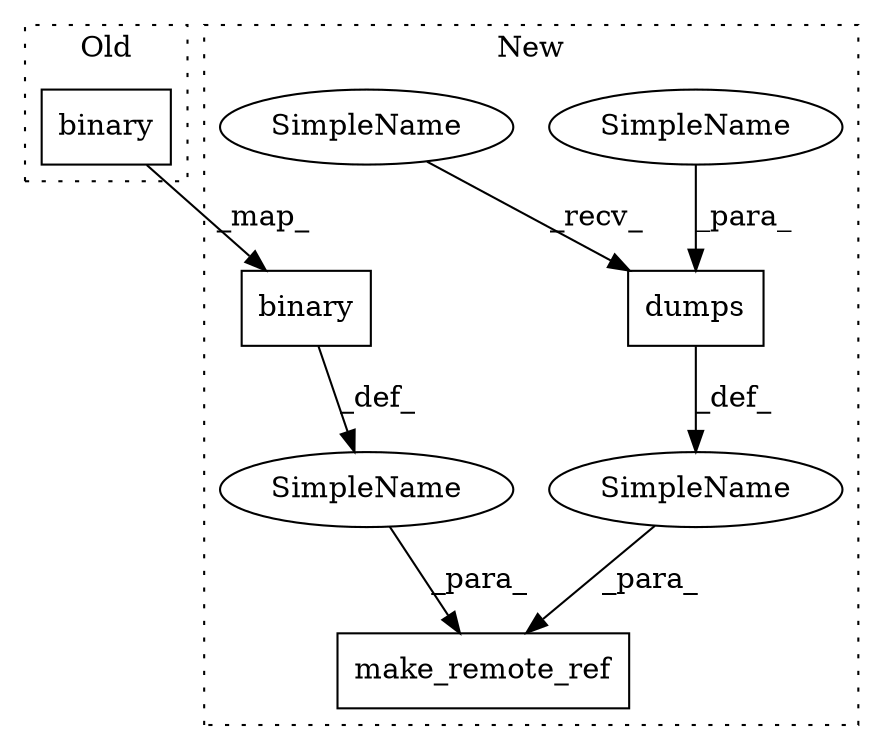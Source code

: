 digraph G {
subgraph cluster0 {
1 [label="binary" a="32" s="3493" l="8" shape="box"];
label = "Old";
style="dotted";
}
subgraph cluster1 {
2 [label="binary" a="32" s="6593" l="8" shape="box"];
3 [label="SimpleName" a="42" s="" l="" shape="ellipse"];
4 [label="make_remote_ref" a="32" s="6556,6641" l="16,1" shape="box"];
5 [label="dumps" a="32" s="6614,6640" l="6,1" shape="box"];
6 [label="SimpleName" a="42" s="" l="" shape="ellipse"];
7 [label="SimpleName" a="42" s="6620" l="20" shape="ellipse"];
8 [label="SimpleName" a="42" s="6602" l="11" shape="ellipse"];
label = "New";
style="dotted";
}
1 -> 2 [label="_map_"];
2 -> 3 [label="_def_"];
3 -> 4 [label="_para_"];
5 -> 6 [label="_def_"];
6 -> 4 [label="_para_"];
7 -> 5 [label="_para_"];
8 -> 5 [label="_recv_"];
}